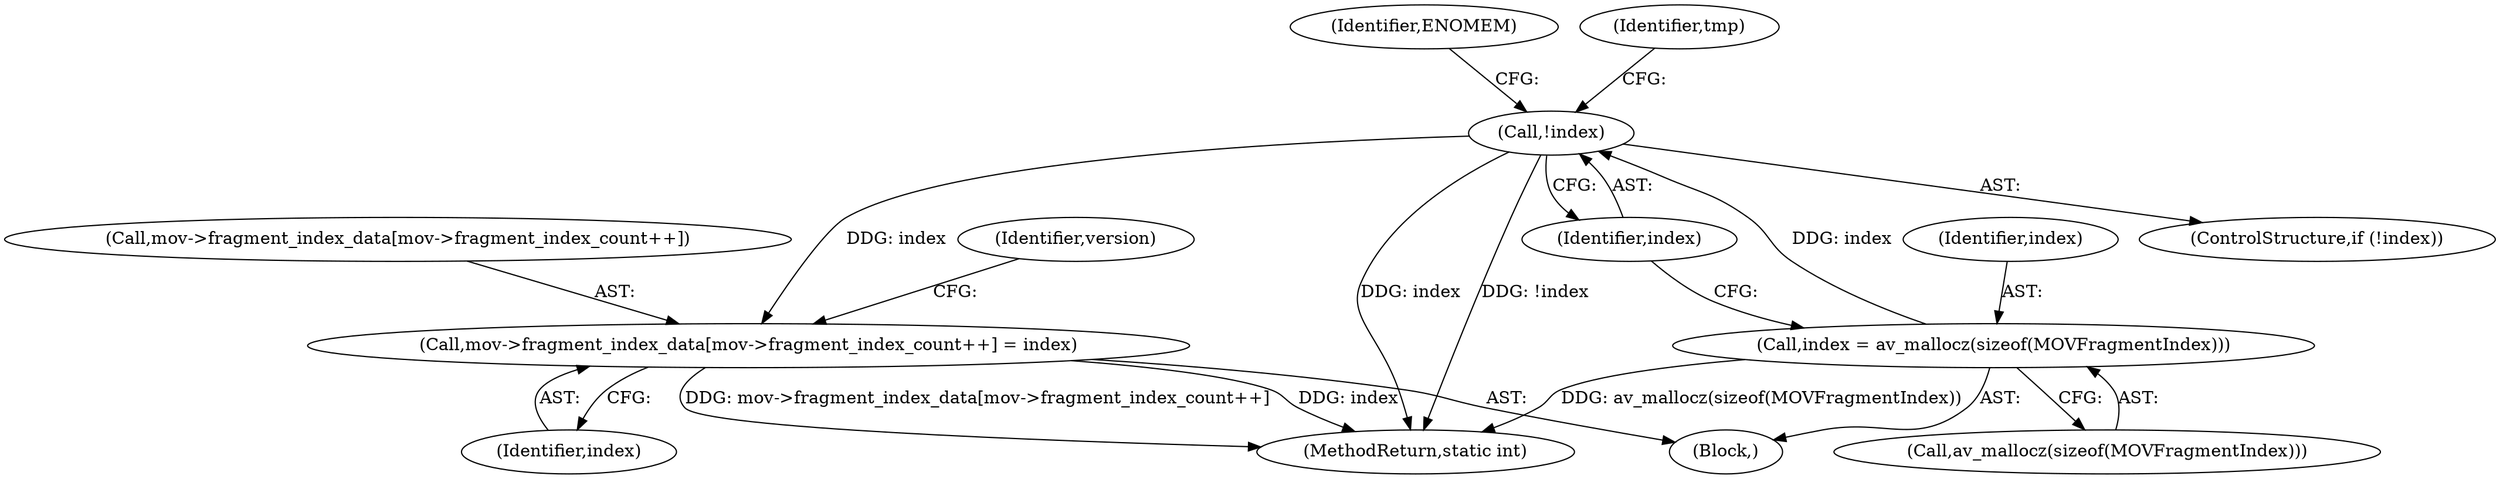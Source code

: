 digraph "0_FFmpeg_9cb4eb772839c5e1de2855d126bf74ff16d13382@array" {
"1000181" [label="(Call,mov->fragment_index_data[mov->fragment_index_count++] = index)"];
"1000147" [label="(Call,!index)"];
"1000141" [label="(Call,index = av_mallocz(sizeof(MOVFragmentIndex)))"];
"1000147" [label="(Call,!index)"];
"1000181" [label="(Call,mov->fragment_index_data[mov->fragment_index_count++] = index)"];
"1000152" [label="(Identifier,ENOMEM)"];
"1000142" [label="(Identifier,index)"];
"1000367" [label="(MethodReturn,static int)"];
"1000148" [label="(Identifier,index)"];
"1000103" [label="(Block,)"];
"1000154" [label="(Identifier,tmp)"];
"1000143" [label="(Call,av_mallocz(sizeof(MOVFragmentIndex)))"];
"1000146" [label="(ControlStructure,if (!index))"];
"1000141" [label="(Call,index = av_mallocz(sizeof(MOVFragmentIndex)))"];
"1000192" [label="(Identifier,version)"];
"1000182" [label="(Call,mov->fragment_index_data[mov->fragment_index_count++])"];
"1000190" [label="(Identifier,index)"];
"1000181" -> "1000103"  [label="AST: "];
"1000181" -> "1000190"  [label="CFG: "];
"1000182" -> "1000181"  [label="AST: "];
"1000190" -> "1000181"  [label="AST: "];
"1000192" -> "1000181"  [label="CFG: "];
"1000181" -> "1000367"  [label="DDG: mov->fragment_index_data[mov->fragment_index_count++]"];
"1000181" -> "1000367"  [label="DDG: index"];
"1000147" -> "1000181"  [label="DDG: index"];
"1000147" -> "1000146"  [label="AST: "];
"1000147" -> "1000148"  [label="CFG: "];
"1000148" -> "1000147"  [label="AST: "];
"1000152" -> "1000147"  [label="CFG: "];
"1000154" -> "1000147"  [label="CFG: "];
"1000147" -> "1000367"  [label="DDG: index"];
"1000147" -> "1000367"  [label="DDG: !index"];
"1000141" -> "1000147"  [label="DDG: index"];
"1000141" -> "1000103"  [label="AST: "];
"1000141" -> "1000143"  [label="CFG: "];
"1000142" -> "1000141"  [label="AST: "];
"1000143" -> "1000141"  [label="AST: "];
"1000148" -> "1000141"  [label="CFG: "];
"1000141" -> "1000367"  [label="DDG: av_mallocz(sizeof(MOVFragmentIndex))"];
}
